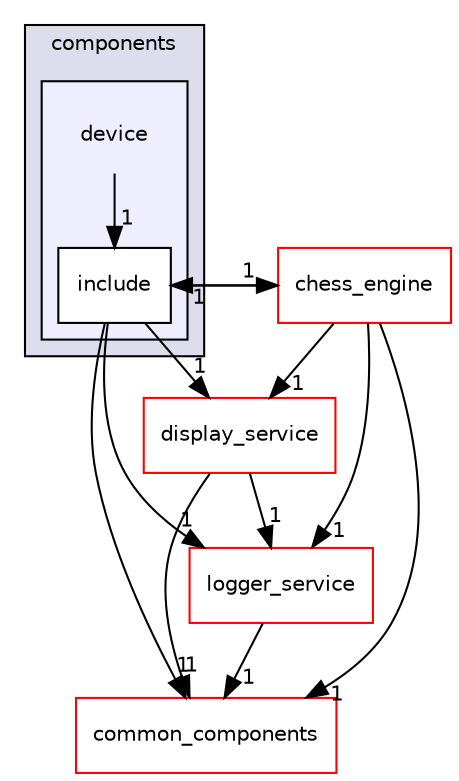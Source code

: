 digraph "components/device" {
  compound=true
  node [ fontsize="10", fontname="Helvetica"];
  edge [ labelfontsize="10", labelfontname="Helvetica"];
  subgraph clusterdir_409f97388efe006bc3438b95e9edef48 {
    graph [ bgcolor="#ddddee", pencolor="black", label="components" fontname="Helvetica", fontsize="10", URL="dir_409f97388efe006bc3438b95e9edef48.html"]
  subgraph clusterdir_27278b313c1e696b0e5eca555051df01 {
    graph [ bgcolor="#eeeeff", pencolor="black", label="" URL="dir_27278b313c1e696b0e5eca555051df01.html"];
    dir_27278b313c1e696b0e5eca555051df01 [shape=plaintext label="device"];
    dir_187d61f3f964eec75f21d09973229570 [shape=box label="include" color="black" fillcolor="white" style="filled" URL="dir_187d61f3f964eec75f21d09973229570.html"];
  }
  }
  dir_0971f42274b269b591d074f289887a6a [shape=box label="common_components" fillcolor="white" style="filled" color="red" URL="dir_0971f42274b269b591d074f289887a6a.html"];
  dir_7e9c4f7e394755ea1e87af0b7158d055 [shape=box label="display_service" fillcolor="white" style="filled" color="red" URL="dir_7e9c4f7e394755ea1e87af0b7158d055.html"];
  dir_278efd6fadc5c4820680beb56b10a4ed [shape=box label="chess_engine" fillcolor="white" style="filled" color="red" URL="dir_278efd6fadc5c4820680beb56b10a4ed.html"];
  dir_0cece418d453858bbe77e468de98adc6 [shape=box label="logger_service" fillcolor="white" style="filled" color="red" URL="dir_0cece418d453858bbe77e468de98adc6.html"];
  dir_7e9c4f7e394755ea1e87af0b7158d055->dir_0971f42274b269b591d074f289887a6a [headlabel="1", labeldistance=1.5 headhref="dir_000041_000039.html"];
  dir_7e9c4f7e394755ea1e87af0b7158d055->dir_0cece418d453858bbe77e468de98adc6 [headlabel="1", labeldistance=1.5 headhref="dir_000041_000043.html"];
  dir_278efd6fadc5c4820680beb56b10a4ed->dir_0971f42274b269b591d074f289887a6a [headlabel="1", labeldistance=1.5 headhref="dir_000038_000039.html"];
  dir_278efd6fadc5c4820680beb56b10a4ed->dir_7e9c4f7e394755ea1e87af0b7158d055 [headlabel="1", labeldistance=1.5 headhref="dir_000038_000041.html"];
  dir_278efd6fadc5c4820680beb56b10a4ed->dir_187d61f3f964eec75f21d09973229570 [headlabel="1", labeldistance=1.5 headhref="dir_000038_000065.html"];
  dir_278efd6fadc5c4820680beb56b10a4ed->dir_0cece418d453858bbe77e468de98adc6 [headlabel="1", labeldistance=1.5 headhref="dir_000038_000043.html"];
  dir_187d61f3f964eec75f21d09973229570->dir_0971f42274b269b591d074f289887a6a [headlabel="1", labeldistance=1.5 headhref="dir_000065_000039.html"];
  dir_187d61f3f964eec75f21d09973229570->dir_7e9c4f7e394755ea1e87af0b7158d055 [headlabel="1", labeldistance=1.5 headhref="dir_000065_000041.html"];
  dir_187d61f3f964eec75f21d09973229570->dir_278efd6fadc5c4820680beb56b10a4ed [headlabel="1", labeldistance=1.5 headhref="dir_000065_000038.html"];
  dir_187d61f3f964eec75f21d09973229570->dir_0cece418d453858bbe77e468de98adc6 [headlabel="1", labeldistance=1.5 headhref="dir_000065_000043.html"];
  dir_0cece418d453858bbe77e468de98adc6->dir_0971f42274b269b591d074f289887a6a [headlabel="1", labeldistance=1.5 headhref="dir_000043_000039.html"];
  dir_27278b313c1e696b0e5eca555051df01->dir_187d61f3f964eec75f21d09973229570 [headlabel="1", labeldistance=1.5 headhref="dir_000040_000065.html"];
}
